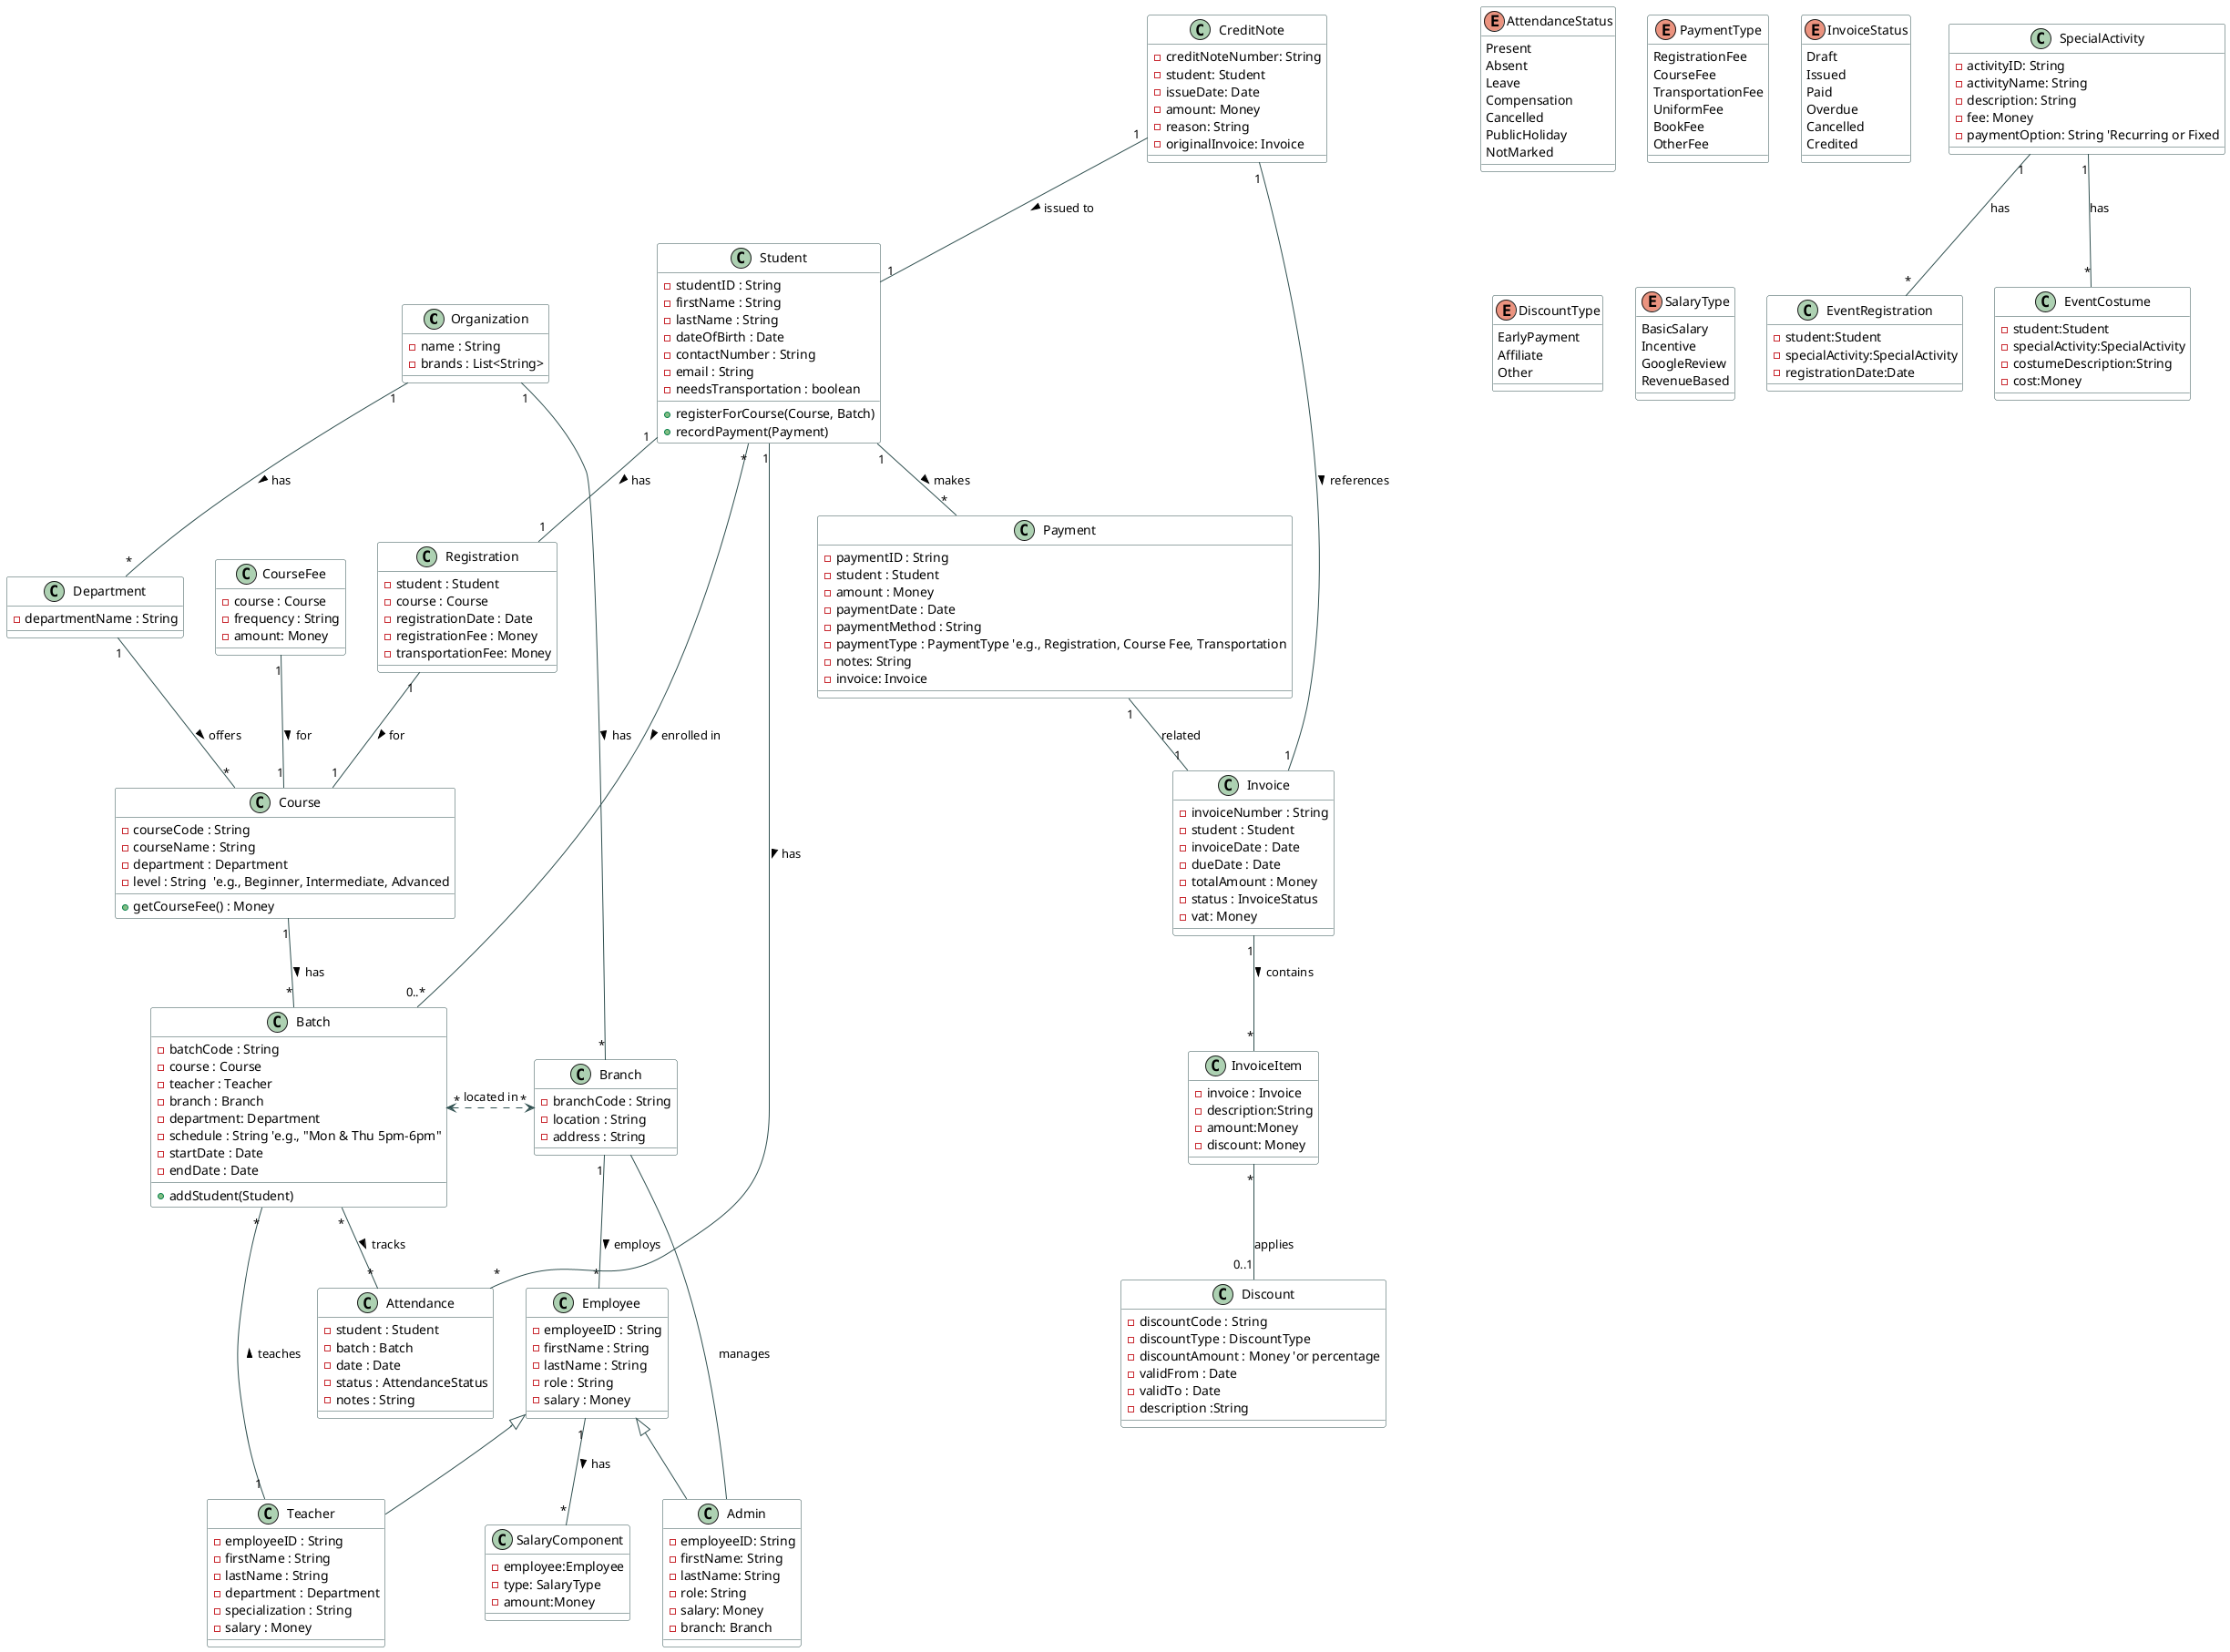@startuml
' --- Style adjustments for better readability ---
skinparam class {
    BackgroundColor White
    ArrowColor DarkSlateGray
    BorderColor DarkSlateGray
    FontName Arial
}

skinparam note {
  BackgroundColor LightYellow
  FontName Arial
}


' --- Classes ---

class Organization {
    -name : String
    -brands : List<String>
}

class Branch {
    -branchCode : String
    -location : String
    -address : String
}

class Department {
    -departmentName : String
}

class Course {
    -courseCode : String
    -courseName : String
    -department : Department
    -level : String  'e.g., Beginner, Intermediate, Advanced
     +getCourseFee() : Money
}
class CourseFee{
 -course : Course
 -frequency : String
 -amount: Money
}
class Student {
    -studentID : String
    -firstName : String
    -lastName : String
    -dateOfBirth : Date
    -contactNumber : String
    -email : String
    -needsTransportation : boolean
    +registerForCourse(Course, Batch)
    +recordPayment(Payment)
}



class Batch {
    -batchCode : String
    -course : Course
    -teacher : Teacher
    -branch : Branch
     -department: Department
    -schedule : String 'e.g., "Mon & Thu 5pm-6pm"
    -startDate : Date
    -endDate : Date
    +addStudent(Student)
}

class Teacher {
    -employeeID : String
    -firstName : String
    -lastName : String
    -department : Department
    -specialization : String
    -salary : Money
}
class Admin {
  -employeeID: String
 -firstName: String
  -lastName: String
  -role: String
  -salary: Money
  -branch: Branch
 }

class Attendance {
    -student : Student
    -batch : Batch
    -date : Date
    -status : AttendanceStatus
    -notes : String
}

enum AttendanceStatus {
    Present
    Absent
    Leave
    Compensation
    Cancelled
    PublicHoliday
    NotMarked
}

class Registration {
    -student : Student
    -course : Course
    -registrationDate : Date
    -registrationFee : Money
     -transportationFee: Money
}
class Payment {
    -paymentID : String
    -student : Student
    -amount : Money
    -paymentDate : Date
    -paymentMethod : String
    -paymentType : PaymentType 'e.g., Registration, Course Fee, Transportation
    -notes: String
    -invoice: Invoice
}
enum PaymentType{
  RegistrationFee
  CourseFee
  TransportationFee
  UniformFee
  BookFee
  OtherFee
}

class Invoice {
    -invoiceNumber : String
    -student : Student
    -invoiceDate : Date
    -dueDate : Date
    -totalAmount : Money
    -status : InvoiceStatus
   -vat: Money

}
enum InvoiceStatus {
    Draft
    Issued
    Paid
    Overdue
    Cancelled
    Credited
}
class InvoiceItem{
  -invoice : Invoice
  -description:String
  -amount:Money
  -discount: Money
}

class Discount {
    -discountCode : String
    -discountType : DiscountType
    -discountAmount : Money 'or percentage
    -validFrom : Date
    -validTo : Date
    -description :String
}
enum DiscountType {
  EarlyPayment
  Affiliate
  Other
}


class CreditNote {
  -creditNoteNumber: String
  -student: Student
  -issueDate: Date
  -amount: Money
  -reason: String
  -originalInvoice: Invoice
}
class Employee {
    -employeeID : String
    -firstName : String
    -lastName : String
      -role : String
    -salary : Money
}
class SalaryComponent{
-employee:Employee
-type: SalaryType
-amount:Money
}
enum SalaryType{
  BasicSalary
  Incentive
  GoogleReview
  RevenueBased
}

class SpecialActivity {
  -activityID: String
  -activityName: String
  -description: String
  -fee: Money
  -paymentOption: String 'Recurring or Fixed
}
class EventRegistration{
  -student:Student
  -specialActivity:SpecialActivity
  -registrationDate:Date
}
class EventCostume{
   -student:Student
  -specialActivity:SpecialActivity
  -costumeDescription:String
  -cost:Money
}

' --- Relationships ---
Organization "1" -- "*" Branch : has >
Organization "1" -- "*" Department : has >
Branch "1"--"*" Employee : employs >
Department "1" -- "*" Course : offers >
Course "1" -- "*" Batch : has >
Teacher "1" -- "*" Batch : teaches >
Branch "*" <.left.> "*" Batch: located in
Student "*" -- "0..*" Batch : enrolled in >
Batch "*" -- "*" Attendance : tracks >
Student "1" -- "*" Attendance : has >
Student "1" -- "1" Registration : has >
Registration "1" -- "1" Course : for >
Student "1" -- "*" Payment : makes >
Payment "1"--"1" Invoice : related
Invoice "1"--"*" InvoiceItem: contains >
InvoiceItem "*" -- "0..1" Discount: applies
Admin -- Branch : manages
CreditNote "1" -- "1" Student : issued to >
CreditNote "1" -- "1" Invoice: references >
Employee <|-- Teacher
Employee <|-- Admin
Employee "1" -- "*" SalaryComponent: has >
CourseFee "1"--"1" Course: for >
SpecialActivity "1" -- "*" EventRegistration: has
SpecialActivity "1" -- "*" EventCostume : has

@enduml